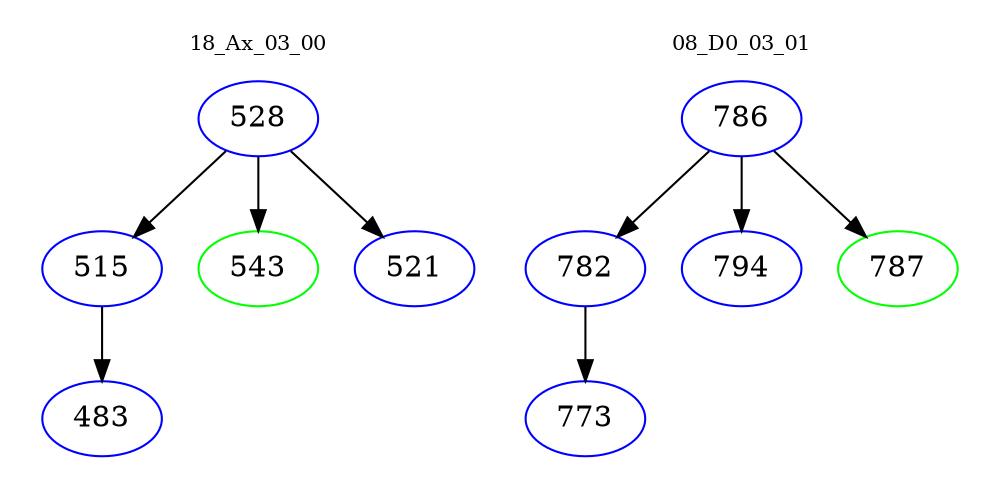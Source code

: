 digraph{
subgraph cluster_0 {
color = white
label = "18_Ax_03_00";
fontsize=10;
T0_528 [label="528", color="blue"]
T0_528 -> T0_515 [color="black"]
T0_515 [label="515", color="blue"]
T0_515 -> T0_483 [color="black"]
T0_483 [label="483", color="blue"]
T0_528 -> T0_543 [color="black"]
T0_543 [label="543", color="green"]
T0_528 -> T0_521 [color="black"]
T0_521 [label="521", color="blue"]
}
subgraph cluster_1 {
color = white
label = "08_D0_03_01";
fontsize=10;
T1_786 [label="786", color="blue"]
T1_786 -> T1_782 [color="black"]
T1_782 [label="782", color="blue"]
T1_782 -> T1_773 [color="black"]
T1_773 [label="773", color="blue"]
T1_786 -> T1_794 [color="black"]
T1_794 [label="794", color="blue"]
T1_786 -> T1_787 [color="black"]
T1_787 [label="787", color="green"]
}
}
